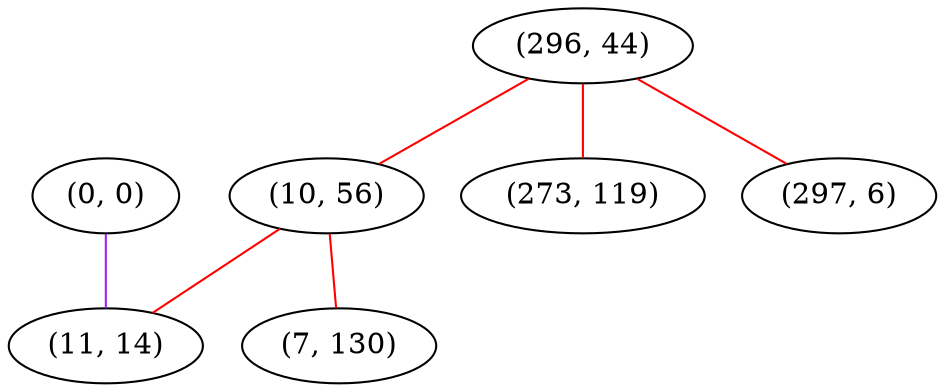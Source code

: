 graph "" {
"(0, 0)";
"(296, 44)";
"(10, 56)";
"(11, 14)";
"(273, 119)";
"(297, 6)";
"(7, 130)";
"(0, 0)" -- "(11, 14)"  [color=purple, key=0, weight=4];
"(296, 44)" -- "(10, 56)"  [color=red, key=0, weight=1];
"(296, 44)" -- "(297, 6)"  [color=red, key=0, weight=1];
"(296, 44)" -- "(273, 119)"  [color=red, key=0, weight=1];
"(10, 56)" -- "(11, 14)"  [color=red, key=0, weight=1];
"(10, 56)" -- "(7, 130)"  [color=red, key=0, weight=1];
}
